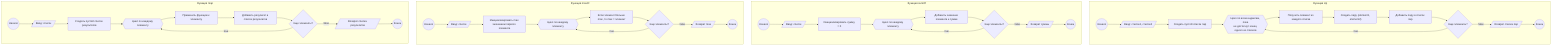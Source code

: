 graph TD

    subgraph ZIP["Функция zip"]
        A1(("Начало"))
        B1[/"Ввод: список1, список2"/]
        C1["Создать пустой список пар"]
        D1{{"Цикл по всем индексам, пока\nне достигнут конец одного из списков"}}
        E1["Получить элемент из каждого списка"]
        F1["Создать пару (element1, element2)"]
        G1["Добавить пару в список пар"]
        H1{"Еще элементы?"}
        I1[/"Возврат списка пар"/]
        J1(("Конец"))

        A1 --> B1 --> C1 --> D1 --> E1 --> F1 --> G1 --> H1
        H1 -- true --> D1
        H1 -- false --> I1 --> J1
    end

    subgraph SUMOF["Функция sumOf"]
        A2(("Начало"))
        B2[/"Ввод: список"/]
        C2["Инициализировать сумму = 0"]
        D2{{"Цикл по каждому элементу"}}
        E2["Добавить значение элемента к сумме"]
        F2{"Еще элементы?"}
        G2[/"Возврат суммы"/]
        H2(("Конец"))

        A2 --> B2 --> C2 --> D2 --> E2 --> F2
        F2 -- true --> D2
        F2 -- false --> G2 --> H2
    end

    subgraph MAXOF["Функция maxOf"]
        A3(("Начало"))
        B3[/"Ввод: список"/]
        C3["Инициализировать max значением первого элемента"]
        D3{{"Цикл по каждому элементу"}}
        E3["Если элемент больше max, то max = элемент"]
        F3{"Еще элементы?"}
        G3[/"Возврат max"/]
        H3(("Конец"))

        A3 --> B3 --> C3 --> D3 --> E3 --> F3
        F3 -- true --> D3
        F3 -- false --> G3 --> H3
    end

    subgraph MAP["Функция map"]
        A4(("Начало"))
        B4[/"Ввод: список"/]
        C4["Создать пустой список результатов"]
        D4{{"Цикл по каждому элементу"}}
        E4["Применить функцию к элементу"]
        F4["Добавить результат в список результатов"]
        G4{"Еще элементы?"}
        H4[/"Возврат списка результатов"/]
        I4(("Конец"))

        A4 --> B4 --> C4 --> D4 --> E4 --> F4 --> G4
        G4 -- true --> D4
        G4 -- false --> H4 --> I4
    end